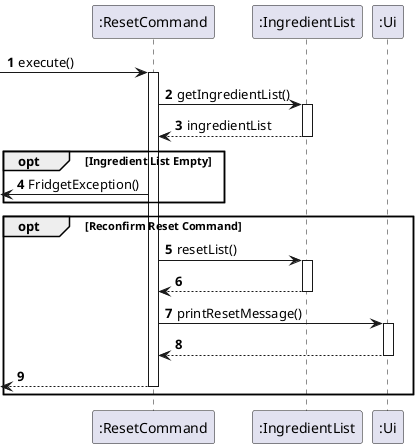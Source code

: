 @startuml
'https://plantuml.com/sequence-diagram

autonumber

-> ":ResetCommand": execute()
activate ":ResetCommand"

":ResetCommand" -> ":IngredientList": getIngredientList()
activate ":IngredientList"
":ResetCommand" <-- ":IngredientList": ingredientList
deactivate ":IngredientList"

opt Ingredient List Empty
<- ":ResetCommand": FridgetException()
end

opt Reconfirm Reset Command

    ":ResetCommand" -> ":IngredientList": resetList()
    activate ":IngredientList"
    ":ResetCommand" <-- ":IngredientList":
    deactivate ":IngredientList"

    ":ResetCommand" -> ":Ui": printResetMessage()
    activate ":Ui"
    ":ResetCommand" <-- ":Ui"
    deactivate ":Ui"

    <-- ":ResetCommand"
    deactivate ":ResetCommand"
end

@enduml